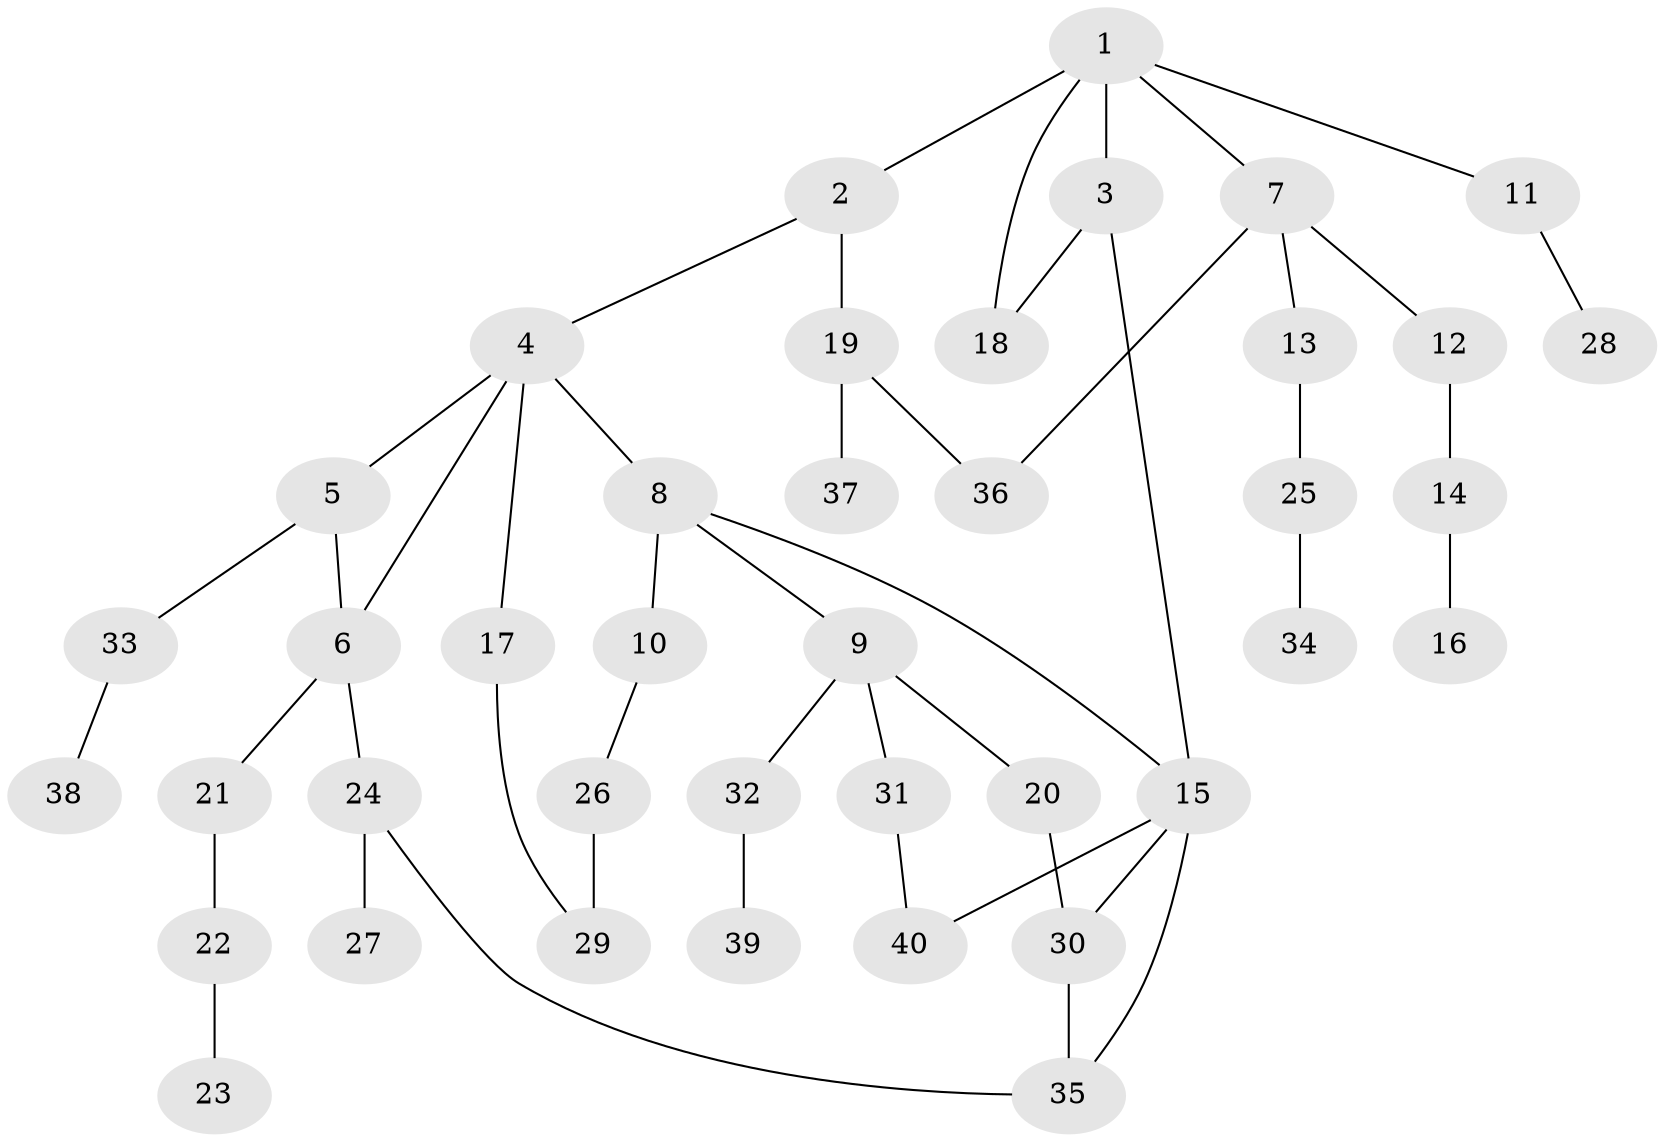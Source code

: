 // original degree distribution, {6: 0.05357142857142857, 4: 0.08928571428571429, 3: 0.16071428571428573, 5: 0.017857142857142856, 2: 0.35714285714285715, 1: 0.32142857142857145}
// Generated by graph-tools (version 1.1) at 2025/49/03/04/25 22:49:11]
// undirected, 40 vertices, 48 edges
graph export_dot {
  node [color=gray90,style=filled];
  1;
  2;
  3;
  4;
  5;
  6;
  7;
  8;
  9;
  10;
  11;
  12;
  13;
  14;
  15;
  16;
  17;
  18;
  19;
  20;
  21;
  22;
  23;
  24;
  25;
  26;
  27;
  28;
  29;
  30;
  31;
  32;
  33;
  34;
  35;
  36;
  37;
  38;
  39;
  40;
  1 -- 2 [weight=1.0];
  1 -- 3 [weight=1.0];
  1 -- 7 [weight=1.0];
  1 -- 11 [weight=1.0];
  1 -- 18 [weight=1.0];
  2 -- 4 [weight=1.0];
  2 -- 19 [weight=1.0];
  3 -- 15 [weight=1.0];
  3 -- 18 [weight=1.0];
  4 -- 5 [weight=1.0];
  4 -- 6 [weight=1.0];
  4 -- 8 [weight=1.0];
  4 -- 17 [weight=1.0];
  5 -- 6 [weight=1.0];
  5 -- 33 [weight=1.0];
  6 -- 21 [weight=1.0];
  6 -- 24 [weight=1.0];
  7 -- 12 [weight=1.0];
  7 -- 13 [weight=1.0];
  7 -- 36 [weight=1.0];
  8 -- 9 [weight=1.0];
  8 -- 10 [weight=1.0];
  8 -- 15 [weight=1.0];
  9 -- 20 [weight=1.0];
  9 -- 31 [weight=1.0];
  9 -- 32 [weight=1.0];
  10 -- 26 [weight=1.0];
  11 -- 28 [weight=1.0];
  12 -- 14 [weight=1.0];
  13 -- 25 [weight=1.0];
  14 -- 16 [weight=1.0];
  15 -- 30 [weight=1.0];
  15 -- 35 [weight=1.0];
  15 -- 40 [weight=1.0];
  17 -- 29 [weight=1.0];
  19 -- 36 [weight=1.0];
  19 -- 37 [weight=1.0];
  20 -- 30 [weight=1.0];
  21 -- 22 [weight=1.0];
  22 -- 23 [weight=1.0];
  24 -- 27 [weight=1.0];
  24 -- 35 [weight=1.0];
  25 -- 34 [weight=1.0];
  26 -- 29 [weight=1.0];
  30 -- 35 [weight=1.0];
  31 -- 40 [weight=1.0];
  32 -- 39 [weight=1.0];
  33 -- 38 [weight=1.0];
}
